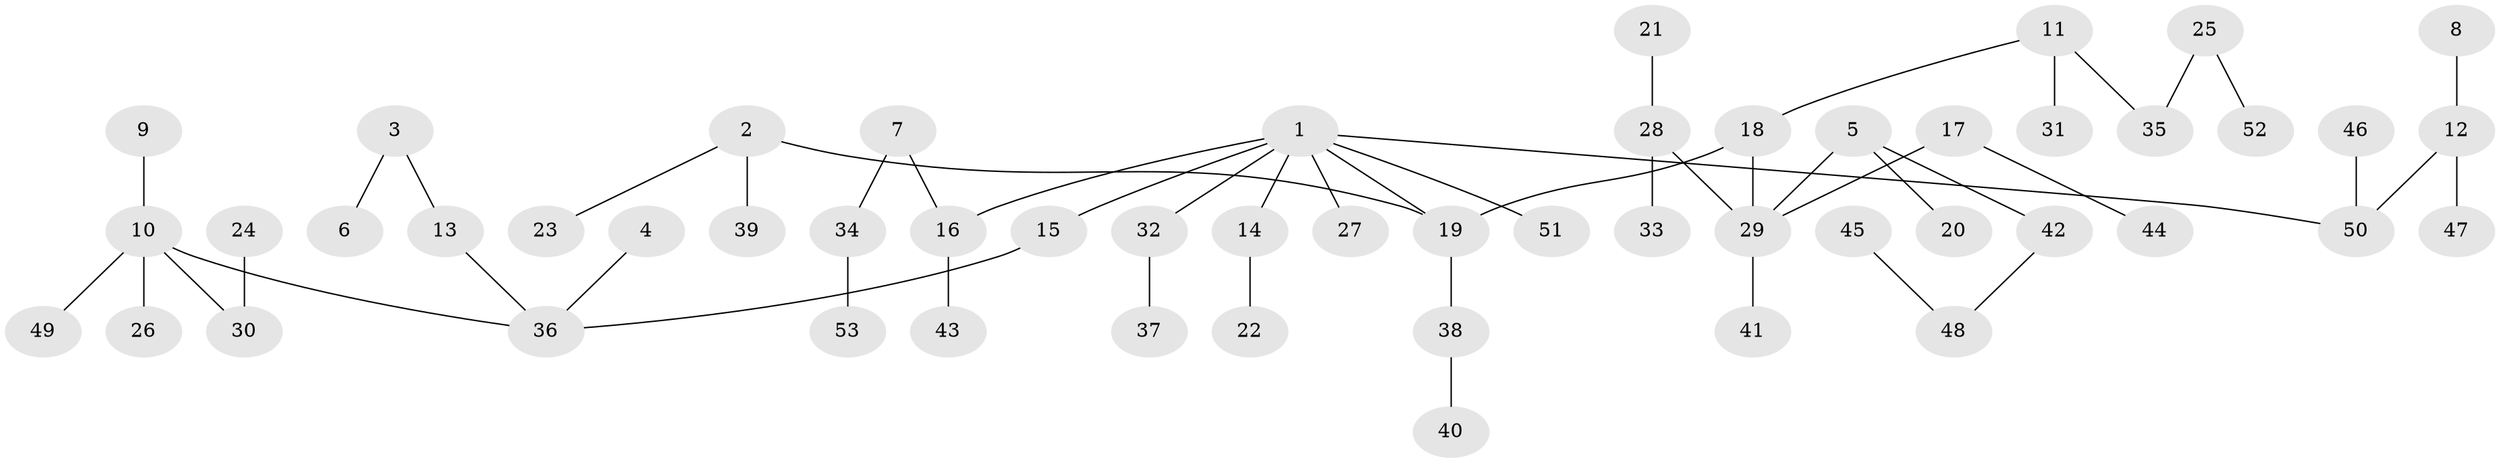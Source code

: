 // original degree distribution, {3: 0.17142857142857143, 7: 0.009523809523809525, 5: 0.01904761904761905, 4: 0.05714285714285714, 6: 0.01904761904761905, 2: 0.23809523809523808, 1: 0.4857142857142857}
// Generated by graph-tools (version 1.1) at 2025/02/03/09/25 03:02:28]
// undirected, 53 vertices, 52 edges
graph export_dot {
graph [start="1"]
  node [color=gray90,style=filled];
  1;
  2;
  3;
  4;
  5;
  6;
  7;
  8;
  9;
  10;
  11;
  12;
  13;
  14;
  15;
  16;
  17;
  18;
  19;
  20;
  21;
  22;
  23;
  24;
  25;
  26;
  27;
  28;
  29;
  30;
  31;
  32;
  33;
  34;
  35;
  36;
  37;
  38;
  39;
  40;
  41;
  42;
  43;
  44;
  45;
  46;
  47;
  48;
  49;
  50;
  51;
  52;
  53;
  1 -- 14 [weight=1.0];
  1 -- 15 [weight=1.0];
  1 -- 16 [weight=1.0];
  1 -- 19 [weight=1.0];
  1 -- 27 [weight=1.0];
  1 -- 32 [weight=1.0];
  1 -- 50 [weight=1.0];
  1 -- 51 [weight=1.0];
  2 -- 19 [weight=1.0];
  2 -- 23 [weight=1.0];
  2 -- 39 [weight=1.0];
  3 -- 6 [weight=1.0];
  3 -- 13 [weight=1.0];
  4 -- 36 [weight=1.0];
  5 -- 20 [weight=1.0];
  5 -- 29 [weight=1.0];
  5 -- 42 [weight=1.0];
  7 -- 16 [weight=1.0];
  7 -- 34 [weight=1.0];
  8 -- 12 [weight=1.0];
  9 -- 10 [weight=1.0];
  10 -- 26 [weight=1.0];
  10 -- 30 [weight=1.0];
  10 -- 36 [weight=1.0];
  10 -- 49 [weight=1.0];
  11 -- 18 [weight=1.0];
  11 -- 31 [weight=1.0];
  11 -- 35 [weight=1.0];
  12 -- 47 [weight=1.0];
  12 -- 50 [weight=1.0];
  13 -- 36 [weight=1.0];
  14 -- 22 [weight=1.0];
  15 -- 36 [weight=1.0];
  16 -- 43 [weight=1.0];
  17 -- 29 [weight=1.0];
  17 -- 44 [weight=1.0];
  18 -- 19 [weight=1.0];
  18 -- 29 [weight=1.0];
  19 -- 38 [weight=1.0];
  21 -- 28 [weight=1.0];
  24 -- 30 [weight=1.0];
  25 -- 35 [weight=1.0];
  25 -- 52 [weight=1.0];
  28 -- 29 [weight=1.0];
  28 -- 33 [weight=1.0];
  29 -- 41 [weight=1.0];
  32 -- 37 [weight=1.0];
  34 -- 53 [weight=1.0];
  38 -- 40 [weight=1.0];
  42 -- 48 [weight=1.0];
  45 -- 48 [weight=1.0];
  46 -- 50 [weight=1.0];
}
